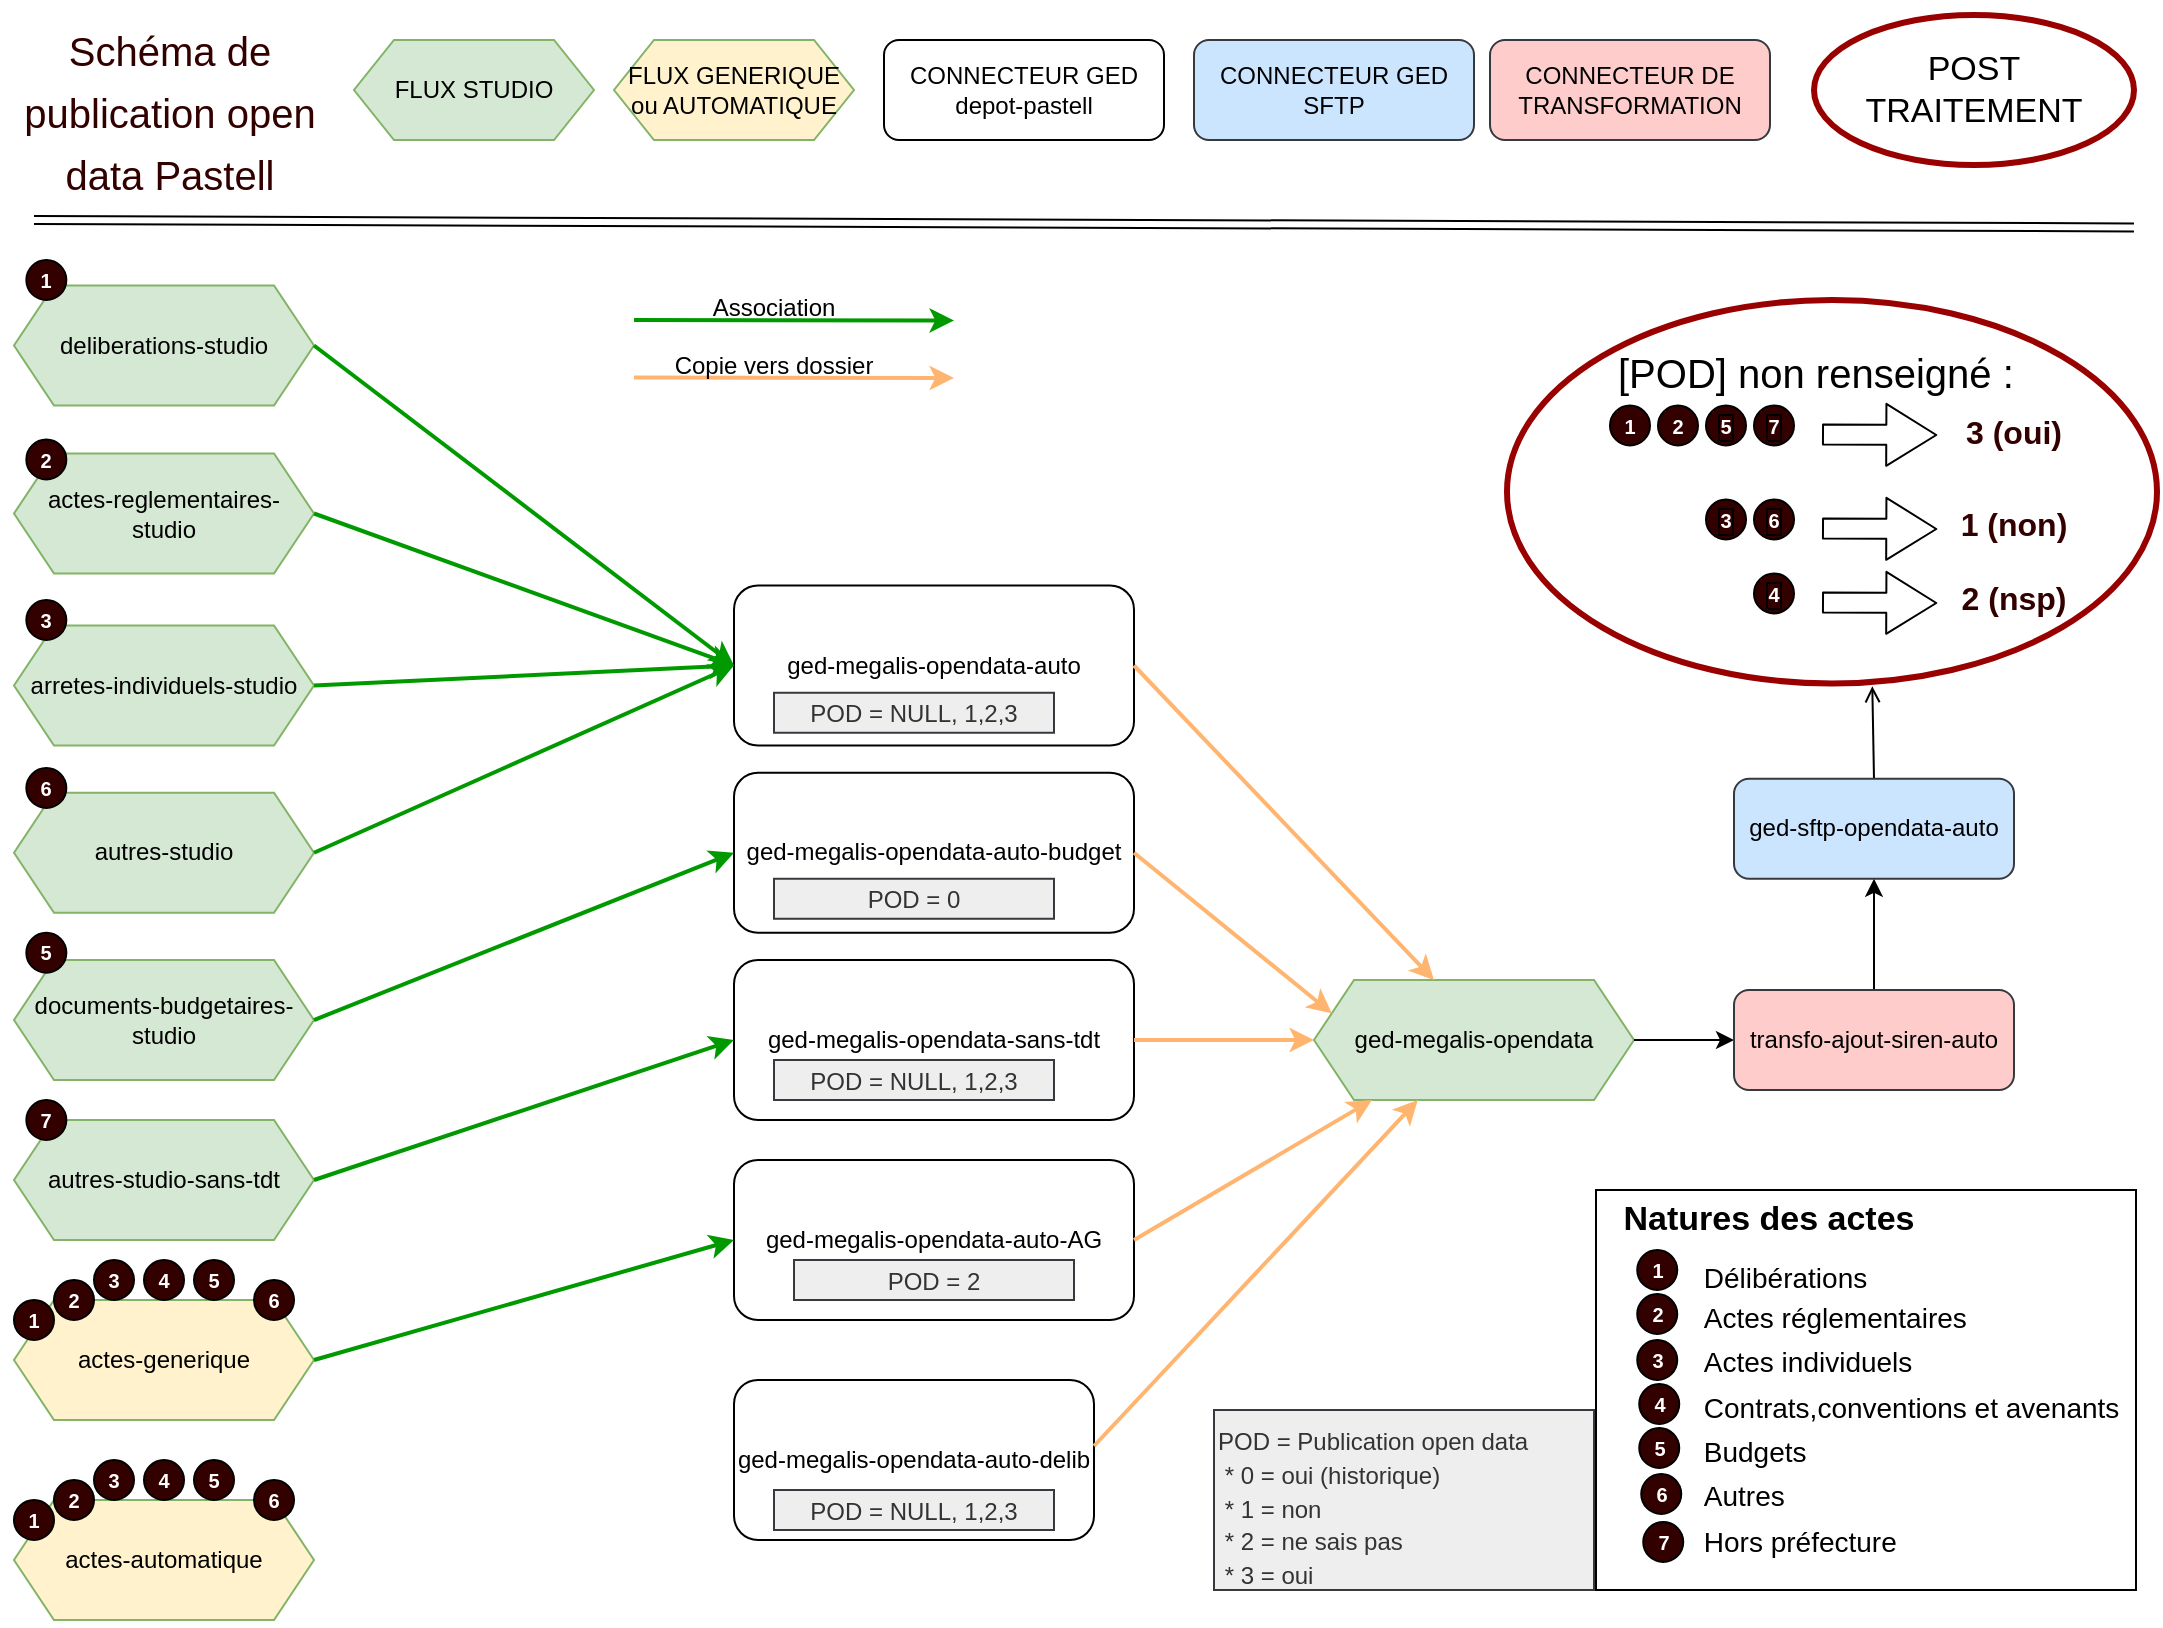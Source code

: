 <mxfile version="20.5.3" type="github">
  <diagram id="yKMXlh3He5rKh7WeZDES" name="Page-1">
    <mxGraphModel dx="1422" dy="752" grid="1" gridSize="10" guides="1" tooltips="1" connect="1" arrows="1" fold="1" page="1" pageScale="1" pageWidth="1169" pageHeight="827" math="0" shadow="0">
      <root>
        <mxCell id="0" />
        <mxCell id="1" parent="0" />
        <mxCell id="LRofh7eZILfoCd86CygD-2" value="actes-automatique" style="shape=hexagon;perimeter=hexagonPerimeter2;whiteSpace=wrap;html=1;fixedSize=1;fillColor=#FFF2CC;strokeColor=#82b366;" parent="1" vertex="1">
          <mxGeometry x="10" y="750" width="150" height="60" as="geometry" />
        </mxCell>
        <mxCell id="LRofh7eZILfoCd86CygD-1" value="actes-generique" style="shape=hexagon;perimeter=hexagonPerimeter2;whiteSpace=wrap;html=1;fixedSize=1;fillColor=#FFF2CC;strokeColor=#82b366;" parent="1" vertex="1">
          <mxGeometry x="10" y="650" width="150" height="60" as="geometry" />
        </mxCell>
        <mxCell id="QPKnpDNXjxQwDzzotiPI-1" value="ged-megalis-opendata-auto" style="rounded=1;whiteSpace=wrap;html=1;" parent="1" vertex="1">
          <mxGeometry x="370" y="292.75" width="200" height="80" as="geometry" />
        </mxCell>
        <mxCell id="QPKnpDNXjxQwDzzotiPI-2" value="ged-megalis-opendata-auto-AG" style="rounded=1;whiteSpace=wrap;html=1;" parent="1" vertex="1">
          <mxGeometry x="370" y="580" width="200" height="80" as="geometry" />
        </mxCell>
        <mxCell id="QPKnpDNXjxQwDzzotiPI-3" value="ged-megalis-opendata-auto-budget" style="rounded=1;whiteSpace=wrap;html=1;" parent="1" vertex="1">
          <mxGeometry x="370" y="386.38" width="200" height="80" as="geometry" />
        </mxCell>
        <mxCell id="QPKnpDNXjxQwDzzotiPI-4" value="ged-megalis-opendata-auto-delib" style="rounded=1;whiteSpace=wrap;html=1;" parent="1" vertex="1">
          <mxGeometry x="370" y="690" width="180" height="80" as="geometry" />
        </mxCell>
        <mxCell id="QPKnpDNXjxQwDzzotiPI-5" value="ged-megalis-opendata-sans-tdt" style="rounded=1;whiteSpace=wrap;html=1;" parent="1" vertex="1">
          <mxGeometry x="370" y="480" width="200" height="80" as="geometry" />
        </mxCell>
        <mxCell id="QPKnpDNXjxQwDzzotiPI-6" value="ged-megalis-opendata" style="shape=hexagon;perimeter=hexagonPerimeter2;whiteSpace=wrap;html=1;fixedSize=1;fillColor=#d5e8d4;strokeColor=#82b366;" parent="1" vertex="1">
          <mxGeometry x="660" y="490" width="160" height="60" as="geometry" />
        </mxCell>
        <mxCell id="QPKnpDNXjxQwDzzotiPI-7" value="FLUX STUDIO" style="shape=hexagon;perimeter=hexagonPerimeter2;whiteSpace=wrap;html=1;fixedSize=1;fillColor=#d5e8d4;strokeColor=#82b366;" parent="1" vertex="1">
          <mxGeometry x="180" y="20" width="120" height="50" as="geometry" />
        </mxCell>
        <mxCell id="QPKnpDNXjxQwDzzotiPI-9" value="CONNECTEUR GED depot-pastell" style="rounded=1;whiteSpace=wrap;html=1;" parent="1" vertex="1">
          <mxGeometry x="445" y="20" width="140" height="50" as="geometry" />
        </mxCell>
        <mxCell id="QPKnpDNXjxQwDzzotiPI-14" value="deliberations-studio" style="shape=hexagon;perimeter=hexagonPerimeter2;whiteSpace=wrap;html=1;fixedSize=1;fillColor=#d5e8d4;strokeColor=#82b366;" parent="1" vertex="1">
          <mxGeometry x="10" y="142.75" width="150" height="60" as="geometry" />
        </mxCell>
        <mxCell id="QPKnpDNXjxQwDzzotiPI-15" value="" style="shape=link;html=1;rounded=0;" parent="1" edge="1">
          <mxGeometry width="100" relative="1" as="geometry">
            <mxPoint x="20" y="110" as="sourcePoint" />
            <mxPoint x="1070" y="113.717" as="targetPoint" />
          </mxGeometry>
        </mxCell>
        <mxCell id="QPKnpDNXjxQwDzzotiPI-16" value="" style="endArrow=classic;html=1;rounded=0;exitX=1;exitY=0.5;exitDx=0;exitDy=0;entryX=0;entryY=0.5;entryDx=0;entryDy=0;" parent="1" source="QPKnpDNXjxQwDzzotiPI-6" target="LRofh7eZILfoCd86CygD-12" edge="1">
          <mxGeometry width="50" height="50" relative="1" as="geometry">
            <mxPoint x="700" y="420" as="sourcePoint" />
            <mxPoint x="854.5" y="525" as="targetPoint" />
          </mxGeometry>
        </mxCell>
        <mxCell id="QPKnpDNXjxQwDzzotiPI-17" value="" style="endArrow=classic;html=1;rounded=0;entryX=0.5;entryY=1;entryDx=0;entryDy=0;exitX=0.5;exitY=0;exitDx=0;exitDy=0;" parent="1" source="LRofh7eZILfoCd86CygD-12" target="LRofh7eZILfoCd86CygD-13" edge="1">
          <mxGeometry width="50" height="50" relative="1" as="geometry">
            <mxPoint x="940" y="490" as="sourcePoint" />
            <mxPoint x="920" y="446" as="targetPoint" />
          </mxGeometry>
        </mxCell>
        <mxCell id="QPKnpDNXjxQwDzzotiPI-18" value="" style="endArrow=classic;html=1;rounded=0;entryX=0.375;entryY=0;entryDx=0;entryDy=0;exitX=1;exitY=0.5;exitDx=0;exitDy=0;strokeColor=#FFB570;strokeWidth=2;" parent="1" source="QPKnpDNXjxQwDzzotiPI-1" target="QPKnpDNXjxQwDzzotiPI-6" edge="1">
          <mxGeometry width="50" height="50" relative="1" as="geometry">
            <mxPoint x="550" y="330" as="sourcePoint" />
            <mxPoint x="600" y="280" as="targetPoint" />
          </mxGeometry>
        </mxCell>
        <mxCell id="QPKnpDNXjxQwDzzotiPI-19" value="" style="endArrow=classic;html=1;rounded=0;exitX=1;exitY=0.5;exitDx=0;exitDy=0;strokeColor=#FFB570;strokeWidth=2;" parent="1" source="QPKnpDNXjxQwDzzotiPI-2" target="QPKnpDNXjxQwDzzotiPI-6" edge="1">
          <mxGeometry width="50" height="50" relative="1" as="geometry">
            <mxPoint x="700" y="490" as="sourcePoint" />
            <mxPoint x="670" y="490" as="targetPoint" />
          </mxGeometry>
        </mxCell>
        <mxCell id="QPKnpDNXjxQwDzzotiPI-20" value="" style="endArrow=classic;html=1;rounded=0;entryX=0;entryY=0.5;entryDx=0;entryDy=0;exitX=1;exitY=0.5;exitDx=0;exitDy=0;strokeColor=#FFB570;strokeWidth=2;" parent="1" source="QPKnpDNXjxQwDzzotiPI-5" target="QPKnpDNXjxQwDzzotiPI-6" edge="1">
          <mxGeometry width="50" height="50" relative="1" as="geometry">
            <mxPoint x="550" y="540" as="sourcePoint" />
            <mxPoint x="600" y="490" as="targetPoint" />
          </mxGeometry>
        </mxCell>
        <mxCell id="QPKnpDNXjxQwDzzotiPI-22" value="" style="endArrow=classic;html=1;rounded=0;strokeColor=#FFB570;strokeWidth=2;" parent="1" target="QPKnpDNXjxQwDzzotiPI-6" edge="1">
          <mxGeometry width="50" height="50" relative="1" as="geometry">
            <mxPoint x="550" y="723" as="sourcePoint" />
            <mxPoint x="600" y="672.75" as="targetPoint" />
          </mxGeometry>
        </mxCell>
        <mxCell id="QPKnpDNXjxQwDzzotiPI-23" value="actes-reglementaires-studio" style="shape=hexagon;perimeter=hexagonPerimeter2;whiteSpace=wrap;html=1;fixedSize=1;fillColor=#d5e8d4;strokeColor=#82b366;" parent="1" vertex="1">
          <mxGeometry x="10" y="226.75" width="150" height="60" as="geometry" />
        </mxCell>
        <mxCell id="QPKnpDNXjxQwDzzotiPI-24" value="arretes-individuels-studio" style="shape=hexagon;perimeter=hexagonPerimeter2;whiteSpace=wrap;html=1;fixedSize=1;fillColor=#d5e8d4;strokeColor=#82b366;" parent="1" vertex="1">
          <mxGeometry x="10" y="312.75" width="150" height="60" as="geometry" />
        </mxCell>
        <mxCell id="QPKnpDNXjxQwDzzotiPI-25" value="autres-studio" style="shape=hexagon;perimeter=hexagonPerimeter2;whiteSpace=wrap;html=1;fixedSize=1;fillColor=#d5e8d4;strokeColor=#82b366;" parent="1" vertex="1">
          <mxGeometry x="10.0" y="396.38" width="150" height="60" as="geometry" />
        </mxCell>
        <mxCell id="QPKnpDNXjxQwDzzotiPI-26" value="" style="endArrow=classic;html=1;rounded=0;entryX=0;entryY=0.5;entryDx=0;entryDy=0;exitX=1;exitY=0.5;exitDx=0;exitDy=0;strokeColor=#009900;strokeWidth=2;" parent="1" source="QPKnpDNXjxQwDzzotiPI-14" target="QPKnpDNXjxQwDzzotiPI-1" edge="1">
          <mxGeometry width="50" height="50" relative="1" as="geometry">
            <mxPoint x="150" y="260" as="sourcePoint" />
            <mxPoint x="200" y="210" as="targetPoint" />
          </mxGeometry>
        </mxCell>
        <mxCell id="QPKnpDNXjxQwDzzotiPI-27" value="" style="endArrow=classic;html=1;rounded=0;entryX=0;entryY=0.5;entryDx=0;entryDy=0;exitX=1;exitY=0.5;exitDx=0;exitDy=0;strokeColor=#009900;strokeWidth=2;" parent="1" source="QPKnpDNXjxQwDzzotiPI-23" target="QPKnpDNXjxQwDzzotiPI-1" edge="1">
          <mxGeometry width="50" height="50" relative="1" as="geometry">
            <mxPoint x="150" y="320" as="sourcePoint" />
            <mxPoint x="200" y="270" as="targetPoint" />
          </mxGeometry>
        </mxCell>
        <mxCell id="QPKnpDNXjxQwDzzotiPI-28" value="" style="endArrow=classic;html=1;rounded=0;entryX=0;entryY=0.5;entryDx=0;entryDy=0;exitX=1;exitY=0.5;exitDx=0;exitDy=0;strokeColor=#009900;strokeWidth=2;" parent="1" source="QPKnpDNXjxQwDzzotiPI-24" target="QPKnpDNXjxQwDzzotiPI-1" edge="1">
          <mxGeometry width="50" height="50" relative="1" as="geometry">
            <mxPoint x="150" y="372.75" as="sourcePoint" />
            <mxPoint x="200" y="322.75" as="targetPoint" />
          </mxGeometry>
        </mxCell>
        <mxCell id="QPKnpDNXjxQwDzzotiPI-29" value="" style="endArrow=classic;html=1;rounded=0;entryX=0;entryY=0.5;entryDx=0;entryDy=0;exitX=1;exitY=0.5;exitDx=0;exitDy=0;strokeColor=#009900;strokeWidth=2;" parent="1" source="QPKnpDNXjxQwDzzotiPI-25" target="QPKnpDNXjxQwDzzotiPI-1" edge="1">
          <mxGeometry width="50" height="50" relative="1" as="geometry">
            <mxPoint x="150" y="430" as="sourcePoint" />
            <mxPoint x="200" y="380" as="targetPoint" />
          </mxGeometry>
        </mxCell>
        <mxCell id="QPKnpDNXjxQwDzzotiPI-34" value="" style="endArrow=classic;html=1;rounded=0;exitX=1;exitY=0.5;exitDx=0;exitDy=0;entryX=0;entryY=0.5;entryDx=0;entryDy=0;strokeColor=#009900;strokeWidth=2;" parent="1" target="QPKnpDNXjxQwDzzotiPI-2" edge="1">
          <mxGeometry width="50" height="50" relative="1" as="geometry">
            <mxPoint x="160" y="680" as="sourcePoint" />
            <mxPoint x="360" y="433" as="targetPoint" />
          </mxGeometry>
        </mxCell>
        <mxCell id="QPKnpDNXjxQwDzzotiPI-35" value="documents-budgetaires-studio" style="shape=hexagon;perimeter=hexagonPerimeter2;whiteSpace=wrap;html=1;fixedSize=1;fillColor=#d5e8d4;strokeColor=#82b366;" parent="1" vertex="1">
          <mxGeometry x="10" y="480" width="150" height="60" as="geometry" />
        </mxCell>
        <mxCell id="QPKnpDNXjxQwDzzotiPI-38" value="autres-studio-sans-tdt" style="shape=hexagon;perimeter=hexagonPerimeter2;whiteSpace=wrap;html=1;fixedSize=1;fillColor=#d5e8d4;strokeColor=#82b366;" parent="1" vertex="1">
          <mxGeometry x="10" y="560" width="150" height="60" as="geometry" />
        </mxCell>
        <mxCell id="QPKnpDNXjxQwDzzotiPI-39" value="" style="endArrow=classic;html=1;rounded=0;exitX=1;exitY=0.5;exitDx=0;exitDy=0;entryX=0;entryY=0.5;entryDx=0;entryDy=0;strokeColor=#009900;strokeWidth=2;" parent="1" source="QPKnpDNXjxQwDzzotiPI-38" target="QPKnpDNXjxQwDzzotiPI-5" edge="1">
          <mxGeometry width="50" height="50" relative="1" as="geometry">
            <mxPoint x="700" y="560" as="sourcePoint" />
            <mxPoint x="750" y="510" as="targetPoint" />
          </mxGeometry>
        </mxCell>
        <mxCell id="NiUOaJjkk8fQGssEyTuc-1" value="1" style="ellipse;whiteSpace=wrap;html=1;fillColor=#330000;fontColor=#FFFFFF;fontSize=10;fontStyle=1" parent="1" vertex="1">
          <mxGeometry x="16.17" y="130" width="20" height="20" as="geometry" />
        </mxCell>
        <mxCell id="NiUOaJjkk8fQGssEyTuc-2" value="2" style="ellipse;whiteSpace=wrap;html=1;fillColor=#330000;fontColor=#FFFFFF;fontSize=10;fontStyle=1" parent="1" vertex="1">
          <mxGeometry x="16.17" y="219.75" width="20" height="20" as="geometry" />
        </mxCell>
        <mxCell id="NiUOaJjkk8fQGssEyTuc-4" value="6" style="ellipse;whiteSpace=wrap;html=1;fillColor=#330000;fontColor=#FFFFFF;fontSize=10;fontStyle=1" parent="1" vertex="1">
          <mxGeometry x="16.17" y="384" width="20" height="20" as="geometry" />
        </mxCell>
        <mxCell id="NiUOaJjkk8fQGssEyTuc-5" value="3" style="ellipse;whiteSpace=wrap;html=1;fillColor=#330000;fontColor=#FFFFFF;fontSize=10;fontStyle=1" parent="1" vertex="1">
          <mxGeometry x="16.17" y="300" width="20" height="20" as="geometry" />
        </mxCell>
        <mxCell id="NiUOaJjkk8fQGssEyTuc-7" value="5" style="ellipse;whiteSpace=wrap;html=1;fillColor=#330000;fontColor=#FFFFFF;fontSize=10;fontStyle=1" parent="1" vertex="1">
          <mxGeometry x="16.17" y="466.38" width="20" height="20" as="geometry" />
        </mxCell>
        <mxCell id="NiUOaJjkk8fQGssEyTuc-9" value="7" style="ellipse;whiteSpace=wrap;html=1;fillColor=#330000;fontColor=#FFFFFF;fontSize=10;fontStyle=1" parent="1" vertex="1">
          <mxGeometry x="16.17" y="550" width="20" height="20" as="geometry" />
        </mxCell>
        <mxCell id="NiUOaJjkk8fQGssEyTuc-10" value="4" style="ellipse;whiteSpace=wrap;html=1;fillColor=#330000;fontColor=#FFFFFF;fontSize=10;fontStyle=1" parent="1" vertex="1">
          <mxGeometry x="75" y="630" width="20" height="20" as="geometry" />
        </mxCell>
        <mxCell id="NiUOaJjkk8fQGssEyTuc-15" value="" style="edgeStyle=none;orthogonalLoop=1;jettySize=auto;html=1;rounded=0;fontSize=24;fontColor=#FFFFFF;endArrow=open;startSize=14;endSize=6;sourcePerimeterSpacing=8;targetPerimeterSpacing=8;curved=1;entryX=0.562;entryY=1.007;entryDx=0;entryDy=0;exitX=0.5;exitY=0;exitDx=0;exitDy=0;entryPerimeter=0;" parent="1" source="LRofh7eZILfoCd86CygD-13" target="LRofh7eZILfoCd86CygD-15" edge="1">
          <mxGeometry width="140" relative="1" as="geometry">
            <mxPoint x="920" y="390" as="sourcePoint" />
            <mxPoint x="620" y="320" as="targetPoint" />
            <Array as="points" />
          </mxGeometry>
        </mxCell>
        <mxCell id="NiUOaJjkk8fQGssEyTuc-28" value="&lt;font style=&quot;font-size: 10px;&quot;&gt;1&lt;/font&gt;" style="ellipse;whiteSpace=wrap;html=1;fillColor=#330000;fontColor=#FFFFFF;fontSize=10;fontStyle=1" parent="1" vertex="1">
          <mxGeometry x="808" y="202.75" width="20" height="20" as="geometry" />
        </mxCell>
        <mxCell id="NiUOaJjkk8fQGssEyTuc-29" value="2" style="ellipse;whiteSpace=wrap;html=1;fillColor=#330000;fontColor=#FFFFFF;fontSize=10;fontStyle=1" parent="1" vertex="1">
          <mxGeometry x="832" y="202.75" width="20" height="20" as="geometry" />
        </mxCell>
        <mxCell id="NiUOaJjkk8fQGssEyTuc-30" value="5" style="ellipse;whiteSpace=wrap;html=1;fillColor=#330000;fontColor=#FFFFFF;fontSize=10;fontStyle=1;labelBorderColor=default;" parent="1" vertex="1">
          <mxGeometry x="856" y="202.75" width="20" height="20" as="geometry" />
        </mxCell>
        <mxCell id="NiUOaJjkk8fQGssEyTuc-31" value="7" style="ellipse;whiteSpace=wrap;html=1;fillColor=#330000;fontColor=#FFFFFF;fontSize=10;fontStyle=1;labelBorderColor=default;" parent="1" vertex="1">
          <mxGeometry x="880" y="202.75" width="20" height="20" as="geometry" />
        </mxCell>
        <mxCell id="NiUOaJjkk8fQGssEyTuc-40" value="6" style="ellipse;whiteSpace=wrap;html=1;fillColor=#330000;fontColor=#FFFFFF;fontSize=10;fontStyle=1;labelBorderColor=default;" parent="1" vertex="1">
          <mxGeometry x="880" y="249.75" width="20" height="20" as="geometry" />
        </mxCell>
        <mxCell id="NiUOaJjkk8fQGssEyTuc-41" value="3" style="ellipse;whiteSpace=wrap;html=1;fillColor=#330000;fontColor=#FFFFFF;fontSize=10;fontStyle=1;labelBorderColor=default;" parent="1" vertex="1">
          <mxGeometry x="856" y="249.75" width="20" height="20" as="geometry" />
        </mxCell>
        <mxCell id="NiUOaJjkk8fQGssEyTuc-43" value="" style="edgeStyle=none;orthogonalLoop=1;jettySize=auto;html=1;shape=flexArrow;rounded=1;startSize=8;endSize=8;fontSize=20;fontColor=#330000;endArrow=open;sourcePerimeterSpacing=8;targetPerimeterSpacing=8;curved=1;" parent="1" edge="1">
          <mxGeometry width="140" relative="1" as="geometry">
            <mxPoint x="914" y="217.25" as="sourcePoint" />
            <mxPoint x="971.65" y="217.5" as="targetPoint" />
            <Array as="points" />
          </mxGeometry>
        </mxCell>
        <mxCell id="NiUOaJjkk8fQGssEyTuc-44" value="3 (oui)" style="text;strokeColor=none;fillColor=none;html=1;align=center;verticalAlign=middle;whiteSpace=wrap;rounded=0;fontSize=16;fontColor=#330000;fontStyle=1" parent="1" vertex="1">
          <mxGeometry x="980" y="200.75" width="60" height="30" as="geometry" />
        </mxCell>
        <mxCell id="NiUOaJjkk8fQGssEyTuc-45" value="" style="edgeStyle=none;orthogonalLoop=1;jettySize=auto;html=1;shape=flexArrow;rounded=1;startSize=8;endSize=8;fontSize=20;fontColor=#330000;endArrow=open;sourcePerimeterSpacing=8;targetPerimeterSpacing=8;curved=1;" parent="1" edge="1">
          <mxGeometry width="140" relative="1" as="geometry">
            <mxPoint x="914" y="264.25" as="sourcePoint" />
            <mxPoint x="971.65" y="264.5" as="targetPoint" />
            <Array as="points" />
          </mxGeometry>
        </mxCell>
        <mxCell id="NiUOaJjkk8fQGssEyTuc-46" value="1 (non)" style="text;strokeColor=none;fillColor=none;html=1;align=center;verticalAlign=middle;whiteSpace=wrap;rounded=0;fontSize=16;fontColor=#330000;fontStyle=1" parent="1" vertex="1">
          <mxGeometry x="980" y="247" width="60" height="30" as="geometry" />
        </mxCell>
        <mxCell id="NiUOaJjkk8fQGssEyTuc-51" value="4" style="ellipse;whiteSpace=wrap;html=1;fillColor=#330000;fontColor=#FFFFFF;fontSize=10;fontStyle=1;labelBorderColor=default;" parent="1" vertex="1">
          <mxGeometry x="880" y="286.75" width="20" height="20" as="geometry" />
        </mxCell>
        <mxCell id="NiUOaJjkk8fQGssEyTuc-52" value="" style="edgeStyle=none;orthogonalLoop=1;jettySize=auto;html=1;shape=flexArrow;rounded=1;startSize=8;endSize=8;fontSize=20;fontColor=#330000;endArrow=open;sourcePerimeterSpacing=8;targetPerimeterSpacing=8;curved=1;" parent="1" edge="1">
          <mxGeometry width="140" relative="1" as="geometry">
            <mxPoint x="914" y="301.25" as="sourcePoint" />
            <mxPoint x="971.65" y="301.5" as="targetPoint" />
            <Array as="points" />
          </mxGeometry>
        </mxCell>
        <mxCell id="NiUOaJjkk8fQGssEyTuc-53" value="2 (nsp)" style="text;strokeColor=none;fillColor=none;html=1;align=center;verticalAlign=middle;whiteSpace=wrap;rounded=0;fontSize=16;fontColor=#330000;fontStyle=1" parent="1" vertex="1">
          <mxGeometry x="980" y="284" width="60" height="30" as="geometry" />
        </mxCell>
        <mxCell id="NiUOaJjkk8fQGssEyTuc-56" value="&lt;span style=&quot;color: rgb(51, 51, 51); font-size: 12px;&quot;&gt;POD = NULL, 1,2,3&lt;/span&gt;" style="rounded=0;whiteSpace=wrap;html=1;fontSize=14;fillColor=#eeeeee;strokeColor=#36393d;" parent="1" vertex="1">
          <mxGeometry x="390" y="346.38" width="140" height="20" as="geometry" />
        </mxCell>
        <mxCell id="NiUOaJjkk8fQGssEyTuc-57" value="&lt;span style=&quot;color: rgb(51, 51, 51); font-size: 12px;&quot;&gt;POD = 2&lt;/span&gt;" style="rounded=0;whiteSpace=wrap;html=1;fontSize=14;fillColor=#eeeeee;strokeColor=#36393d;" parent="1" vertex="1">
          <mxGeometry x="400" y="630" width="140" height="20" as="geometry" />
        </mxCell>
        <mxCell id="NiUOaJjkk8fQGssEyTuc-58" value="&lt;span style=&quot;color: rgb(51, 51, 51); font-size: 12px;&quot;&gt;POD = 0&lt;/span&gt;" style="rounded=0;whiteSpace=wrap;html=1;fontSize=14;fillColor=#eeeeee;strokeColor=#36393d;" parent="1" vertex="1">
          <mxGeometry x="390" y="439.38" width="140" height="20" as="geometry" />
        </mxCell>
        <mxCell id="NiUOaJjkk8fQGssEyTuc-59" value="&lt;span style=&quot;color: rgb(51, 51, 51); font-size: 12px;&quot;&gt;POD = NULL, 1,2,3&lt;/span&gt;" style="rounded=0;whiteSpace=wrap;html=1;fontSize=14;fillColor=#eeeeee;strokeColor=#36393d;" parent="1" vertex="1">
          <mxGeometry x="390" y="530" width="140" height="20" as="geometry" />
        </mxCell>
        <mxCell id="NiUOaJjkk8fQGssEyTuc-60" value="&lt;span style=&quot;color: rgb(51, 51, 51); font-size: 12px;&quot;&gt;POD = NULL, 1,2,3&lt;/span&gt;" style="rounded=0;whiteSpace=wrap;html=1;fontSize=14;fillColor=#eeeeee;strokeColor=#36393d;" parent="1" vertex="1">
          <mxGeometry x="390" y="745" width="140" height="20" as="geometry" />
        </mxCell>
        <mxCell id="NiUOaJjkk8fQGssEyTuc-61" value="&lt;span style=&quot;color: rgb(51, 51, 51); font-size: 12px;&quot;&gt;POD = Publication open data&lt;br&gt;&amp;nbsp;* 0 = oui (historique)&lt;br&gt;&amp;nbsp;* 1 = non&lt;br&gt;&amp;nbsp;* 2 = ne sais pas&lt;br&gt;&amp;nbsp;* 3 = oui&lt;br&gt;&lt;br&gt;&lt;/span&gt;" style="rounded=0;whiteSpace=wrap;html=1;fontSize=14;fillColor=#eeeeee;strokeColor=#36393d;verticalAlign=top;align=left;" parent="1" vertex="1">
          <mxGeometry x="610" y="705" width="190" height="90" as="geometry" />
        </mxCell>
        <mxCell id="NiUOaJjkk8fQGssEyTuc-64" value="" style="endArrow=classic;html=1;rounded=0;entryX=0;entryY=0.5;entryDx=0;entryDy=0;exitX=1;exitY=0.5;exitDx=0;exitDy=0;strokeColor=#009900;strokeWidth=2;" parent="1" target="QPKnpDNXjxQwDzzotiPI-3" edge="1">
          <mxGeometry width="50" height="50" relative="1" as="geometry">
            <mxPoint x="160" y="510.01" as="sourcePoint" />
            <mxPoint x="370" y="421.38" as="targetPoint" />
          </mxGeometry>
        </mxCell>
        <mxCell id="NiUOaJjkk8fQGssEyTuc-68" value="&lt;font style=&quot;font-size: 20px;&quot;&gt;Schéma de publication open data Pastell&lt;/font&gt;" style="text;strokeColor=none;fillColor=none;html=1;align=center;verticalAlign=middle;whiteSpace=wrap;rounded=0;fontSize=26;fontColor=#330000;" parent="1" vertex="1">
          <mxGeometry x="3.09" width="170" height="110" as="geometry" />
        </mxCell>
        <mxCell id="NiUOaJjkk8fQGssEyTuc-77" value="1" style="ellipse;whiteSpace=wrap;html=1;fillColor=#330000;fontColor=#FFFFFF;fontSize=10;fontStyle=1" parent="1" vertex="1">
          <mxGeometry x="10.0" y="650" width="20" height="20" as="geometry" />
        </mxCell>
        <mxCell id="NiUOaJjkk8fQGssEyTuc-78" value="2" style="ellipse;whiteSpace=wrap;html=1;fillColor=#330000;fontColor=#FFFFFF;fontSize=10;fontStyle=1" parent="1" vertex="1">
          <mxGeometry x="30.0" y="640" width="20" height="20" as="geometry" />
        </mxCell>
        <mxCell id="NiUOaJjkk8fQGssEyTuc-79" value="3" style="ellipse;whiteSpace=wrap;html=1;fillColor=#330000;fontColor=#FFFFFF;fontSize=10;fontStyle=1" parent="1" vertex="1">
          <mxGeometry x="50.0" y="630" width="20" height="20" as="geometry" />
        </mxCell>
        <mxCell id="NiUOaJjkk8fQGssEyTuc-80" value="5" style="ellipse;whiteSpace=wrap;html=1;fillColor=#330000;fontColor=#FFFFFF;fontSize=10;fontStyle=1" parent="1" vertex="1">
          <mxGeometry x="100.0" y="630" width="20" height="20" as="geometry" />
        </mxCell>
        <mxCell id="NiUOaJjkk8fQGssEyTuc-81" value="6" style="ellipse;whiteSpace=wrap;html=1;fillColor=#330000;fontColor=#FFFFFF;fontSize=10;fontStyle=1" parent="1" vertex="1">
          <mxGeometry x="130" y="640" width="20" height="20" as="geometry" />
        </mxCell>
        <mxCell id="zd7bPqSFU-WeYQIz0miQ-1" value="" style="edgeStyle=none;orthogonalLoop=1;jettySize=auto;html=1;rounded=0;endArrow=classic;startSize=6;endSize=6;sourcePerimeterSpacing=8;targetPerimeterSpacing=8;curved=1;exitX=1;exitY=0.5;exitDx=0;exitDy=0;entryX=0;entryY=0.25;entryDx=0;entryDy=0;strokeColor=#FFB570;strokeWidth=2;endFill=1;" parent="1" source="QPKnpDNXjxQwDzzotiPI-3" target="QPKnpDNXjxQwDzzotiPI-6" edge="1">
          <mxGeometry width="140" relative="1" as="geometry">
            <mxPoint x="480" y="350" as="sourcePoint" />
            <mxPoint x="620" y="350" as="targetPoint" />
            <Array as="points" />
          </mxGeometry>
        </mxCell>
        <mxCell id="0H2d5lAbGC8Fw2T8ENVp-2" value="4" style="ellipse;whiteSpace=wrap;html=1;fillColor=#330000;fontColor=#FFFFFF;fontSize=10;fontStyle=1" parent="1" vertex="1">
          <mxGeometry x="75" y="730" width="20" height="20" as="geometry" />
        </mxCell>
        <mxCell id="0H2d5lAbGC8Fw2T8ENVp-3" value="1" style="ellipse;whiteSpace=wrap;html=1;fillColor=#330000;fontColor=#FFFFFF;fontSize=10;fontStyle=1" parent="1" vertex="1">
          <mxGeometry x="10.0" y="750" width="20" height="20" as="geometry" />
        </mxCell>
        <mxCell id="0H2d5lAbGC8Fw2T8ENVp-4" value="2" style="ellipse;whiteSpace=wrap;html=1;fillColor=#330000;fontColor=#FFFFFF;fontSize=10;fontStyle=1" parent="1" vertex="1">
          <mxGeometry x="30.0" y="740" width="20" height="20" as="geometry" />
        </mxCell>
        <mxCell id="0H2d5lAbGC8Fw2T8ENVp-5" value="3" style="ellipse;whiteSpace=wrap;html=1;fillColor=#330000;fontColor=#FFFFFF;fontSize=10;fontStyle=1" parent="1" vertex="1">
          <mxGeometry x="50.0" y="730" width="20" height="20" as="geometry" />
        </mxCell>
        <mxCell id="0H2d5lAbGC8Fw2T8ENVp-6" value="5" style="ellipse;whiteSpace=wrap;html=1;fillColor=#330000;fontColor=#FFFFFF;fontSize=10;fontStyle=1" parent="1" vertex="1">
          <mxGeometry x="100.0" y="730" width="20" height="20" as="geometry" />
        </mxCell>
        <mxCell id="0H2d5lAbGC8Fw2T8ENVp-7" value="6" style="ellipse;whiteSpace=wrap;html=1;fillColor=#330000;fontColor=#FFFFFF;fontSize=10;fontStyle=1" parent="1" vertex="1">
          <mxGeometry x="130" y="740" width="20" height="20" as="geometry" />
        </mxCell>
        <mxCell id="LRofh7eZILfoCd86CygD-9" value="FLUX GENERIQUE ou AUTOMATIQUE" style="shape=hexagon;perimeter=hexagonPerimeter2;whiteSpace=wrap;html=1;fixedSize=1;fillColor=#FFF2CC;strokeColor=#82b366;" parent="1" vertex="1">
          <mxGeometry x="310" y="20" width="120" height="50" as="geometry" />
        </mxCell>
        <mxCell id="LRofh7eZILfoCd86CygD-10" value="CONNECTEUR GED SFTP" style="rounded=1;whiteSpace=wrap;html=1;fillColor=#cce5ff;strokeColor=#36393d;" parent="1" vertex="1">
          <mxGeometry x="600" y="20" width="140" height="50" as="geometry" />
        </mxCell>
        <mxCell id="LRofh7eZILfoCd86CygD-11" value="CONNECTEUR DE TRANSFORMATION" style="rounded=1;whiteSpace=wrap;html=1;fillColor=#ffcccc;strokeColor=#36393d;" parent="1" vertex="1">
          <mxGeometry x="748" y="20" width="140" height="50" as="geometry" />
        </mxCell>
        <mxCell id="LRofh7eZILfoCd86CygD-12" value="transfo-ajout-siren-auto" style="rounded=1;whiteSpace=wrap;html=1;fillColor=#ffcccc;strokeColor=#36393d;" parent="1" vertex="1">
          <mxGeometry x="870" y="495" width="140" height="50" as="geometry" />
        </mxCell>
        <mxCell id="LRofh7eZILfoCd86CygD-13" value="ged-sftp-opendata-auto" style="rounded=1;whiteSpace=wrap;html=1;fillColor=#cce5ff;strokeColor=#36393d;" parent="1" vertex="1">
          <mxGeometry x="870" y="389.38" width="140" height="50" as="geometry" />
        </mxCell>
        <mxCell id="LRofh7eZILfoCd86CygD-15" value="" style="ellipse;whiteSpace=wrap;html=1;fontSize=17;fillColor=none;strokeColor=#990000;strokeWidth=3;" parent="1" vertex="1">
          <mxGeometry x="756.5" y="150" width="325" height="191.75" as="geometry" />
        </mxCell>
        <mxCell id="LRofh7eZILfoCd86CygD-16" value="&lt;div style=&quot;border-color: var(--border-color); font-size: 20px;&quot;&gt;&lt;font style=&quot;border-color: var(--border-color); font-size: 20px;&quot;&gt;[POD] non renseigné :&lt;br style=&quot;border-color: var(--border-color);&quot;&gt;&lt;/font&gt;&lt;/div&gt;&lt;div style=&quot;border-color: var(--border-color); font-size: 20px;&quot;&gt;&lt;br style=&quot;border-color: var(--border-color);&quot;&gt;&lt;/div&gt;&lt;div style=&quot;border-color: var(--border-color); font-size: 10px;&quot;&gt;&lt;br style=&quot;border-color: var(--border-color);&quot;&gt;&lt;/div&gt;&lt;div style=&quot;border-color: var(--border-color); font-size: 10px;&quot;&gt;&lt;br style=&quot;border-color: var(--border-color);&quot;&gt;&lt;/div&gt;&lt;div style=&quot;border-color: var(--border-color); font-size: 10px;&quot;&gt;&lt;br style=&quot;border-color: var(--border-color);&quot;&gt;&lt;/div&gt;&lt;div style=&quot;border-color: var(--border-color); font-size: 10px;&quot;&gt;&lt;br style=&quot;border-color: var(--border-color);&quot;&gt;&lt;/div&gt;&lt;div style=&quot;border-color: var(--border-color); font-size: 10px;&quot;&gt;&lt;br style=&quot;border-color: var(--border-color);&quot;&gt;&lt;/div&gt;&lt;div style=&quot;border-color: var(--border-color); font-size: 10px;&quot;&gt;&lt;br style=&quot;border-color: var(--border-color);&quot;&gt;&lt;/div&gt;&lt;div style=&quot;border-color: var(--border-color); font-size: 10px;&quot;&gt;&lt;br style=&quot;border-color: var(--border-color);&quot;&gt;&lt;/div&gt;&lt;div style=&quot;border-color: var(--border-color); font-size: 10px;&quot;&gt;&lt;br style=&quot;border-color: var(--border-color); color: rgb(0, 0, 0); font-family: Helvetica; font-size: 10px; font-style: normal; font-variant-ligatures: normal; font-variant-caps: normal; font-weight: 400; letter-spacing: normal; orphans: 2; text-align: center; text-indent: 0px; text-transform: none; widows: 2; word-spacing: 0px; -webkit-text-stroke-width: 0px; background-color: rgb(251, 251, 251); text-decoration-thickness: initial; text-decoration-style: initial; text-decoration-color: initial;&quot;&gt;&lt;br&gt;&lt;br&gt;&lt;/div&gt;" style="text;whiteSpace=wrap;html=1;fontSize=17;" parent="1" vertex="1">
          <mxGeometry x="810" y="167.75" width="230" height="40" as="geometry" />
        </mxCell>
        <mxCell id="LRofh7eZILfoCd86CygD-17" value="POST TRAITEMENT" style="ellipse;whiteSpace=wrap;html=1;strokeColor=#990000;strokeWidth=3;fontSize=17;fillColor=none;" parent="1" vertex="1">
          <mxGeometry x="910" y="7.5" width="160" height="75" as="geometry" />
        </mxCell>
        <mxCell id="LRofh7eZILfoCd86CygD-18" value="" style="group" parent="1" connectable="0" vertex="1">
          <mxGeometry x="800" y="595" width="271" height="200" as="geometry" />
        </mxCell>
        <mxCell id="LRofh7eZILfoCd86CygD-6" value="" style="group" parent="LRofh7eZILfoCd86CygD-18" connectable="0" vertex="1">
          <mxGeometry x="1" width="270" height="200" as="geometry" />
        </mxCell>
        <mxCell id="LRofh7eZILfoCd86CygD-4" value="" style="rounded=0;whiteSpace=wrap;html=1;fillColor=none;" parent="LRofh7eZILfoCd86CygD-6" vertex="1">
          <mxGeometry width="270" height="200.0" as="geometry" />
        </mxCell>
        <mxCell id="NiUOaJjkk8fQGssEyTuc-55" value="&lt;font style=&quot;font-size: 14px;&quot;&gt;&amp;nbsp;&lt;span style=&quot;background-color: initial;&quot;&gt;Délibérations&lt;/span&gt;&lt;div style=&quot;line-height: 160%;&quot;&gt;&amp;nbsp;Actes réglementaires&lt;/div&gt;&lt;div style=&quot;line-height: 160%;&quot;&gt;&amp;nbsp;Actes individuels&lt;/div&gt;&lt;div style=&quot;line-height: 160%;&quot;&gt;&amp;nbsp;Contrats,conventions et avenants&lt;/div&gt;&lt;div style=&quot;line-height: 160%;&quot;&gt;&amp;nbsp;Budgets&lt;/div&gt;&lt;div style=&quot;line-height: 160%;&quot;&gt;&amp;nbsp;Autres&lt;/div&gt;&lt;div style=&quot;line-height: 160%;&quot;&gt;&amp;nbsp;Hors préfecture&lt;/div&gt;&lt;/font&gt;" style="text;html=1;align=left;verticalAlign=top;whiteSpace=wrap;rounded=0;fontSize=14;spacingBottom=0;strokeWidth=1;spacingTop=0;spacing=0;" parent="LRofh7eZILfoCd86CygD-6" vertex="1">
          <mxGeometry x="50" y="31.27" width="220" height="152.73" as="geometry" />
        </mxCell>
        <mxCell id="LRofh7eZILfoCd86CygD-7" value="Natures des actes" style="text;strokeColor=none;fillColor=none;html=1;align=center;verticalAlign=middle;whiteSpace=wrap;rounded=0;fontStyle=1;fontSize=17;" parent="LRofh7eZILfoCd86CygD-18" vertex="1">
          <mxGeometry width="175" height="30" as="geometry" />
        </mxCell>
        <mxCell id="NiUOaJjkk8fQGssEyTuc-69" value="&lt;font style=&quot;font-size: 10px;&quot;&gt;1&lt;/font&gt;" style="ellipse;whiteSpace=wrap;html=1;fillColor=#330000;fontColor=#FFFFFF;fontSize=10;fontStyle=1" parent="LRofh7eZILfoCd86CygD-18" vertex="1">
          <mxGeometry x="21.62" y="30" width="20" height="20" as="geometry" />
        </mxCell>
        <mxCell id="NiUOaJjkk8fQGssEyTuc-70" value="&lt;font style=&quot;font-size: 10px;&quot;&gt;2&lt;/font&gt;" style="ellipse;whiteSpace=wrap;html=1;fillColor=#330000;fontColor=#FFFFFF;fontSize=10;fontStyle=1" parent="LRofh7eZILfoCd86CygD-18" vertex="1">
          <mxGeometry x="21.62" y="52" width="20" height="20" as="geometry" />
        </mxCell>
        <mxCell id="NiUOaJjkk8fQGssEyTuc-71" value="&lt;font style=&quot;font-size: 10px;&quot;&gt;3&lt;/font&gt;" style="ellipse;whiteSpace=wrap;html=1;fillColor=#330000;fontColor=#FFFFFF;fontSize=10;fontStyle=1" parent="LRofh7eZILfoCd86CygD-18" vertex="1">
          <mxGeometry x="21.62" y="75" width="20" height="20" as="geometry" />
        </mxCell>
        <mxCell id="NiUOaJjkk8fQGssEyTuc-72" value="&lt;font style=&quot;font-size: 10px;&quot;&gt;4&lt;/font&gt;" style="ellipse;whiteSpace=wrap;html=1;fillColor=#330000;fontColor=#FFFFFF;fontSize=10;fontStyle=1" parent="LRofh7eZILfoCd86CygD-18" vertex="1">
          <mxGeometry x="22.62" y="97" width="20" height="20" as="geometry" />
        </mxCell>
        <mxCell id="NiUOaJjkk8fQGssEyTuc-73" value="&lt;font style=&quot;font-size: 10px;&quot;&gt;5&lt;/font&gt;" style="ellipse;whiteSpace=wrap;html=1;fillColor=#330000;fontColor=#FFFFFF;fontSize=10;fontStyle=1" parent="LRofh7eZILfoCd86CygD-18" vertex="1">
          <mxGeometry x="22.62" y="119" width="20" height="20" as="geometry" />
        </mxCell>
        <mxCell id="NiUOaJjkk8fQGssEyTuc-74" value="&lt;font style=&quot;font-size: 10px;&quot;&gt;6&lt;/font&gt;" style="ellipse;whiteSpace=wrap;html=1;fillColor=#330000;fontColor=#FFFFFF;fontSize=10;fontStyle=1" parent="LRofh7eZILfoCd86CygD-18" vertex="1">
          <mxGeometry x="23.62" y="142" width="20" height="20" as="geometry" />
        </mxCell>
        <mxCell id="NiUOaJjkk8fQGssEyTuc-75" value="&lt;font style=&quot;font-size: 10px;&quot;&gt;7&lt;/font&gt;" style="ellipse;whiteSpace=wrap;html=1;fillColor=#330000;fontColor=#FFFFFF;fontSize=10;fontStyle=1" parent="LRofh7eZILfoCd86CygD-18" vertex="1">
          <mxGeometry x="24.62" y="166" width="20" height="20" as="geometry" />
        </mxCell>
        <mxCell id="EOZ-naolbc-LpxOBgqOf-1" value="" style="endArrow=classic;html=1;rounded=0;exitX=1;exitY=0.5;exitDx=0;exitDy=0;strokeColor=#009900;strokeWidth=2;" parent="1" edge="1">
          <mxGeometry width="50" height="50" relative="1" as="geometry">
            <mxPoint x="320" y="160" as="sourcePoint" />
            <mxPoint x="480" y="160.25" as="targetPoint" />
          </mxGeometry>
        </mxCell>
        <mxCell id="EOZ-naolbc-LpxOBgqOf-2" value="Association" style="text;strokeColor=none;fillColor=none;html=1;align=center;verticalAlign=middle;whiteSpace=wrap;rounded=0;" parent="1" vertex="1">
          <mxGeometry x="360" y="139" width="60" height="30" as="geometry" />
        </mxCell>
        <mxCell id="EOZ-naolbc-LpxOBgqOf-4" value="" style="endArrow=classic;html=1;rounded=0;exitX=1;exitY=0.5;exitDx=0;exitDy=0;strokeColor=#FFB570;fillColor=#ffcc99;strokeWidth=2;" parent="1" edge="1">
          <mxGeometry width="50" height="50" relative="1" as="geometry">
            <mxPoint x="320" y="188.75" as="sourcePoint" />
            <mxPoint x="480" y="189" as="targetPoint" />
          </mxGeometry>
        </mxCell>
        <mxCell id="EOZ-naolbc-LpxOBgqOf-5" value="Copie vers dossier" style="text;strokeColor=none;fillColor=none;html=1;align=center;verticalAlign=middle;whiteSpace=wrap;rounded=0;" parent="1" vertex="1">
          <mxGeometry x="330" y="167.75" width="120" height="30" as="geometry" />
        </mxCell>
      </root>
    </mxGraphModel>
  </diagram>
</mxfile>
